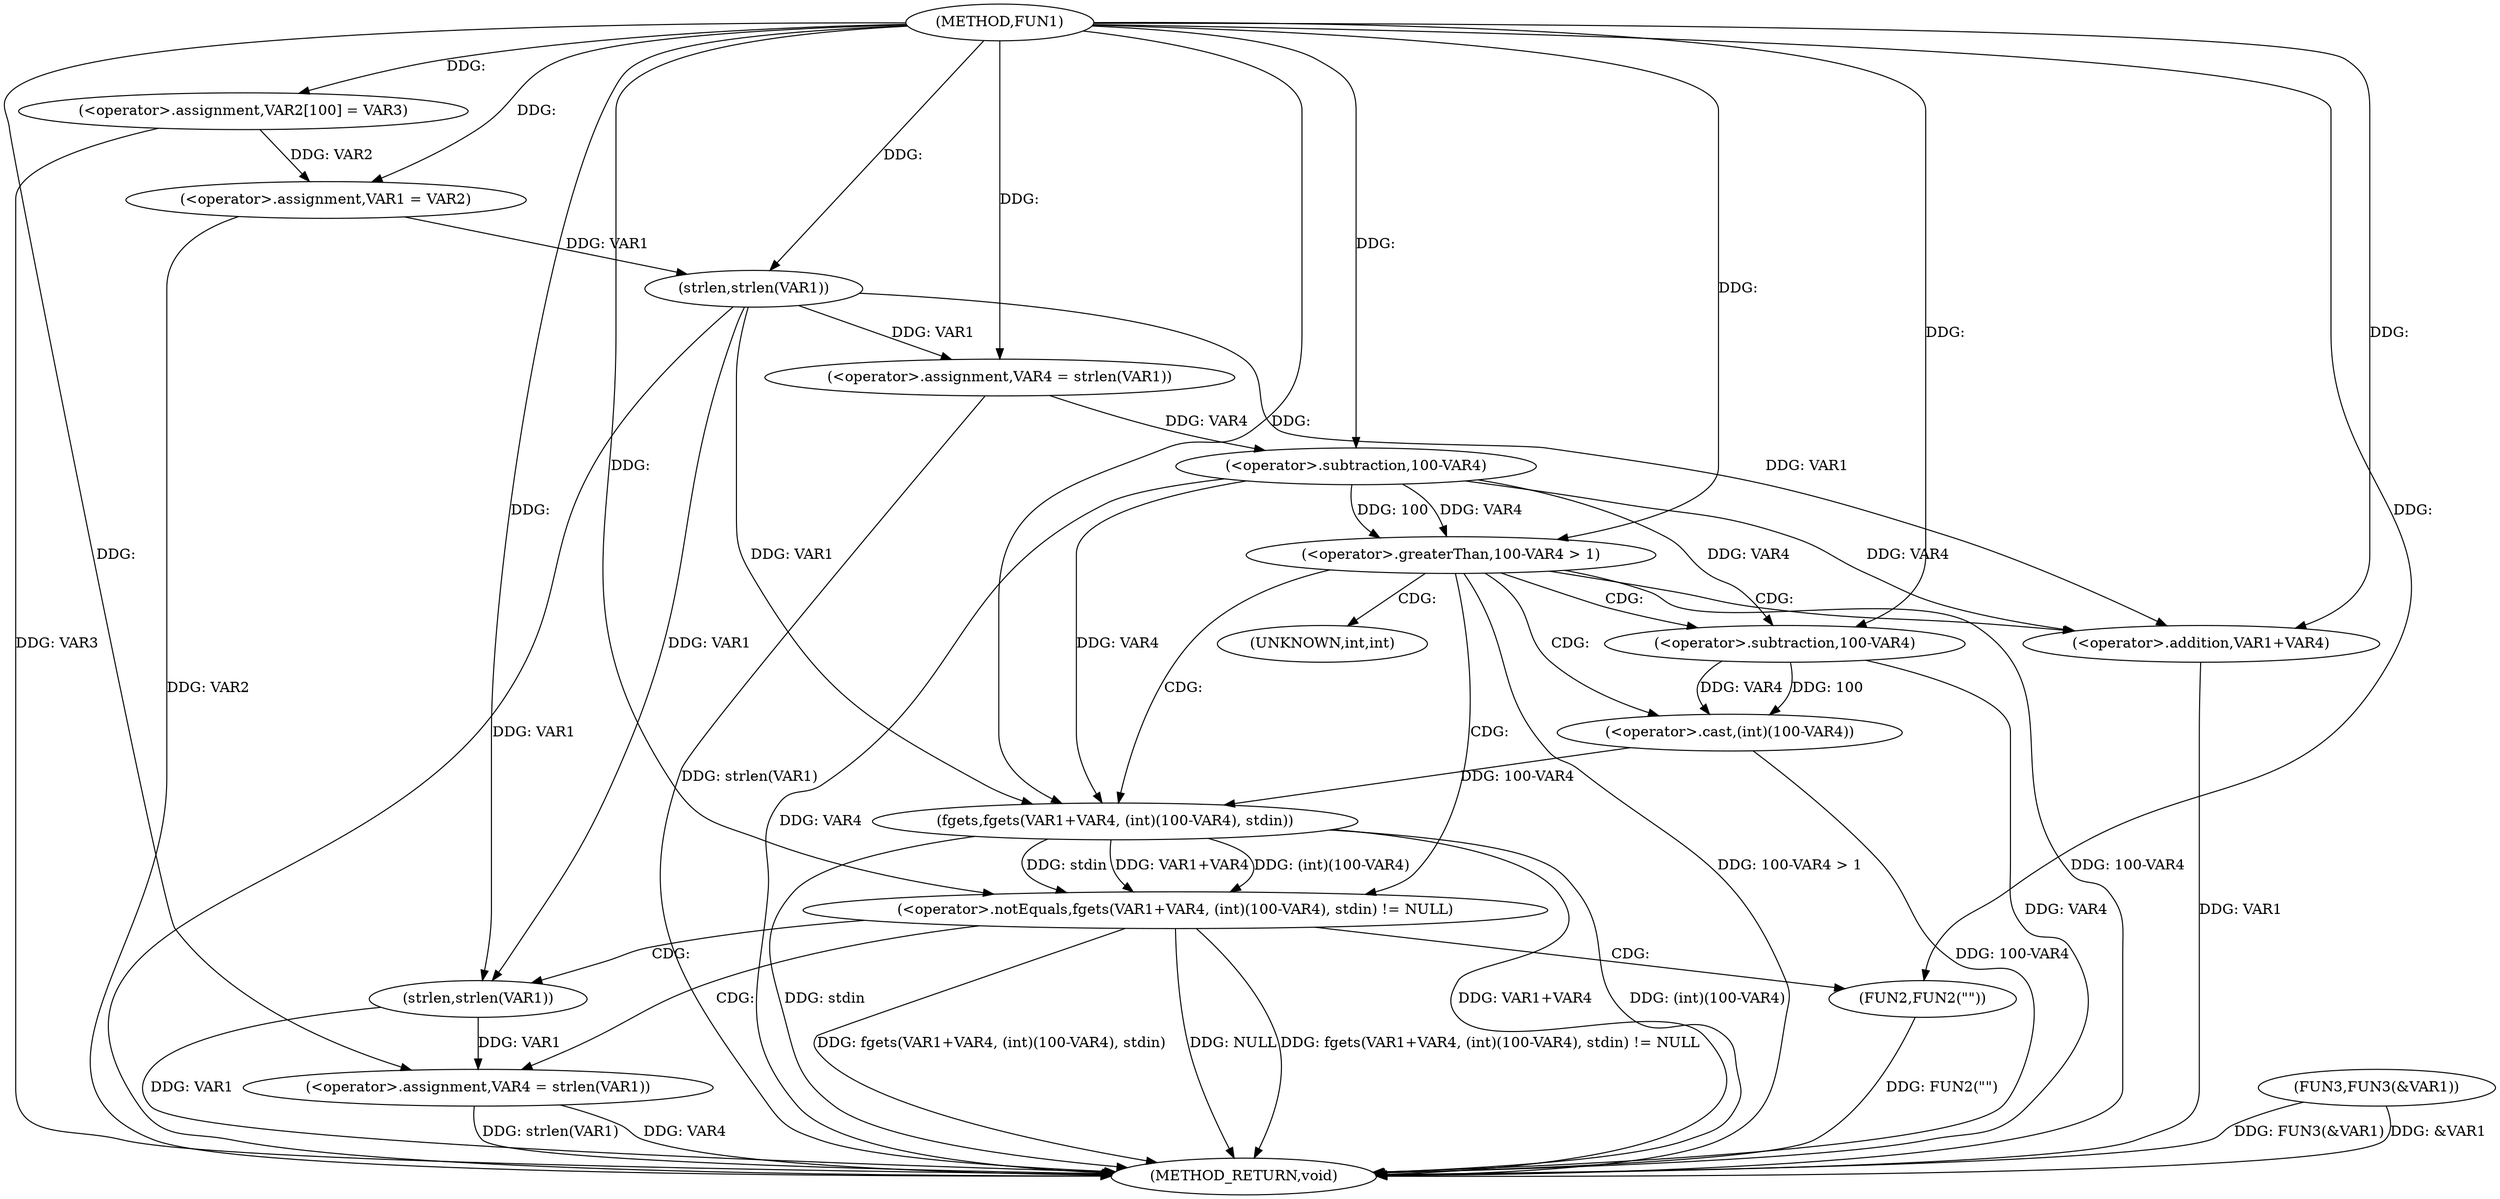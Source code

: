 digraph FUN1 {  
"1000100" [label = "(METHOD,FUN1)" ]
"1000149" [label = "(METHOD_RETURN,void)" ]
"1000104" [label = "(<operator>.assignment,VAR2[100] = VAR3)" ]
"1000107" [label = "(<operator>.assignment,VAR1 = VAR2)" ]
"1000112" [label = "(<operator>.assignment,VAR4 = strlen(VAR1))" ]
"1000114" [label = "(strlen,strlen(VAR1))" ]
"1000117" [label = "(<operator>.greaterThan,100-VAR4 > 1)" ]
"1000118" [label = "(<operator>.subtraction,100-VAR4)" ]
"1000124" [label = "(<operator>.notEquals,fgets(VAR1+VAR4, (int)(100-VAR4), stdin) != NULL)" ]
"1000125" [label = "(fgets,fgets(VAR1+VAR4, (int)(100-VAR4), stdin))" ]
"1000126" [label = "(<operator>.addition,VAR1+VAR4)" ]
"1000129" [label = "(<operator>.cast,(int)(100-VAR4))" ]
"1000131" [label = "(<operator>.subtraction,100-VAR4)" ]
"1000137" [label = "(<operator>.assignment,VAR4 = strlen(VAR1))" ]
"1000139" [label = "(strlen,strlen(VAR1))" ]
"1000144" [label = "(FUN2,FUN2(\"\"))" ]
"1000146" [label = "(FUN3,FUN3(&VAR1))" ]
"1000130" [label = "(UNKNOWN,int,int)" ]
  "1000117" -> "1000149"  [ label = "DDG: 100-VAR4 > 1"] 
  "1000125" -> "1000149"  [ label = "DDG: VAR1+VAR4"] 
  "1000124" -> "1000149"  [ label = "DDG: fgets(VAR1+VAR4, (int)(100-VAR4), stdin)"] 
  "1000112" -> "1000149"  [ label = "DDG: strlen(VAR1)"] 
  "1000137" -> "1000149"  [ label = "DDG: strlen(VAR1)"] 
  "1000139" -> "1000149"  [ label = "DDG: VAR1"] 
  "1000114" -> "1000149"  [ label = "DDG: VAR1"] 
  "1000126" -> "1000149"  [ label = "DDG: VAR1"] 
  "1000117" -> "1000149"  [ label = "DDG: 100-VAR4"] 
  "1000137" -> "1000149"  [ label = "DDG: VAR4"] 
  "1000146" -> "1000149"  [ label = "DDG: FUN3(&VAR1)"] 
  "1000146" -> "1000149"  [ label = "DDG: &VAR1"] 
  "1000125" -> "1000149"  [ label = "DDG: (int)(100-VAR4)"] 
  "1000144" -> "1000149"  [ label = "DDG: FUN2(\"\")"] 
  "1000125" -> "1000149"  [ label = "DDG: stdin"] 
  "1000131" -> "1000149"  [ label = "DDG: VAR4"] 
  "1000124" -> "1000149"  [ label = "DDG: NULL"] 
  "1000118" -> "1000149"  [ label = "DDG: VAR4"] 
  "1000104" -> "1000149"  [ label = "DDG: VAR3"] 
  "1000107" -> "1000149"  [ label = "DDG: VAR2"] 
  "1000129" -> "1000149"  [ label = "DDG: 100-VAR4"] 
  "1000124" -> "1000149"  [ label = "DDG: fgets(VAR1+VAR4, (int)(100-VAR4), stdin) != NULL"] 
  "1000100" -> "1000104"  [ label = "DDG: "] 
  "1000104" -> "1000107"  [ label = "DDG: VAR2"] 
  "1000100" -> "1000107"  [ label = "DDG: "] 
  "1000114" -> "1000112"  [ label = "DDG: VAR1"] 
  "1000100" -> "1000112"  [ label = "DDG: "] 
  "1000107" -> "1000114"  [ label = "DDG: VAR1"] 
  "1000100" -> "1000114"  [ label = "DDG: "] 
  "1000118" -> "1000117"  [ label = "DDG: 100"] 
  "1000118" -> "1000117"  [ label = "DDG: VAR4"] 
  "1000100" -> "1000118"  [ label = "DDG: "] 
  "1000112" -> "1000118"  [ label = "DDG: VAR4"] 
  "1000100" -> "1000117"  [ label = "DDG: "] 
  "1000125" -> "1000124"  [ label = "DDG: VAR1+VAR4"] 
  "1000125" -> "1000124"  [ label = "DDG: (int)(100-VAR4)"] 
  "1000125" -> "1000124"  [ label = "DDG: stdin"] 
  "1000114" -> "1000125"  [ label = "DDG: VAR1"] 
  "1000100" -> "1000125"  [ label = "DDG: "] 
  "1000118" -> "1000125"  [ label = "DDG: VAR4"] 
  "1000114" -> "1000126"  [ label = "DDG: VAR1"] 
  "1000100" -> "1000126"  [ label = "DDG: "] 
  "1000118" -> "1000126"  [ label = "DDG: VAR4"] 
  "1000129" -> "1000125"  [ label = "DDG: 100-VAR4"] 
  "1000131" -> "1000129"  [ label = "DDG: 100"] 
  "1000131" -> "1000129"  [ label = "DDG: VAR4"] 
  "1000100" -> "1000131"  [ label = "DDG: "] 
  "1000118" -> "1000131"  [ label = "DDG: VAR4"] 
  "1000100" -> "1000124"  [ label = "DDG: "] 
  "1000139" -> "1000137"  [ label = "DDG: VAR1"] 
  "1000100" -> "1000137"  [ label = "DDG: "] 
  "1000100" -> "1000139"  [ label = "DDG: "] 
  "1000114" -> "1000139"  [ label = "DDG: VAR1"] 
  "1000100" -> "1000144"  [ label = "DDG: "] 
  "1000117" -> "1000129"  [ label = "CDG: "] 
  "1000117" -> "1000124"  [ label = "CDG: "] 
  "1000117" -> "1000125"  [ label = "CDG: "] 
  "1000117" -> "1000130"  [ label = "CDG: "] 
  "1000117" -> "1000131"  [ label = "CDG: "] 
  "1000117" -> "1000126"  [ label = "CDG: "] 
  "1000124" -> "1000137"  [ label = "CDG: "] 
  "1000124" -> "1000139"  [ label = "CDG: "] 
  "1000124" -> "1000144"  [ label = "CDG: "] 
}
